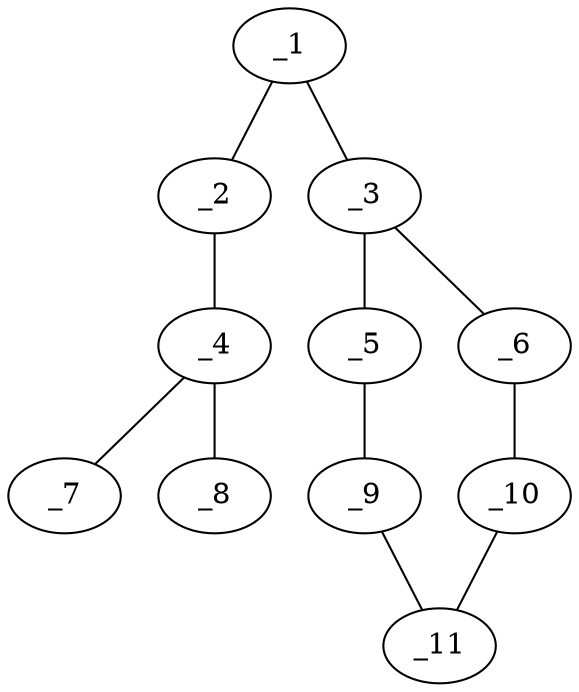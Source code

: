 graph molid67476 {
	_1	 [charge=0,
		chem=4,
		symbol="N  ",
		x="2.866",
		y="0.5"];
	_2	 [charge=0,
		chem=4,
		symbol="N  ",
		x="3.7321",
		y=1];
	_1 -- _2	 [valence=1];
	_3	 [charge=0,
		chem=1,
		symbol="C  ",
		x="2.866",
		y="-0.5"];
	_1 -- _3	 [valence=2];
	_4	 [charge=0,
		chem=1,
		symbol="C  ",
		x="3.7321",
		y=2];
	_2 -- _4	 [valence=1];
	_5	 [charge=0,
		chem=1,
		symbol="C  ",
		x=2,
		y="-1"];
	_3 -- _5	 [valence=1];
	_6	 [charge=0,
		chem=1,
		symbol="C  ",
		x="3.7321",
		y="-1"];
	_3 -- _6	 [valence=1];
	_7	 [charge=0,
		chem=4,
		symbol="N  ",
		x="4.5981",
		y="2.5"];
	_4 -- _7	 [valence=2];
	_8	 [charge=0,
		chem=4,
		symbol="N  ",
		x="2.866",
		y="2.5"];
	_4 -- _8	 [valence=1];
	_9	 [charge=0,
		chem=1,
		symbol="C  ",
		x=2,
		y="-2"];
	_5 -- _9	 [valence=1];
	_10	 [charge=0,
		chem=1,
		symbol="C  ",
		x="3.7321",
		y="-2"];
	_6 -- _10	 [valence=1];
	_11	 [charge=0,
		chem=1,
		symbol="C  ",
		x="2.866",
		y="-2.5"];
	_9 -- _11	 [valence=1];
	_10 -- _11	 [valence=1];
}

